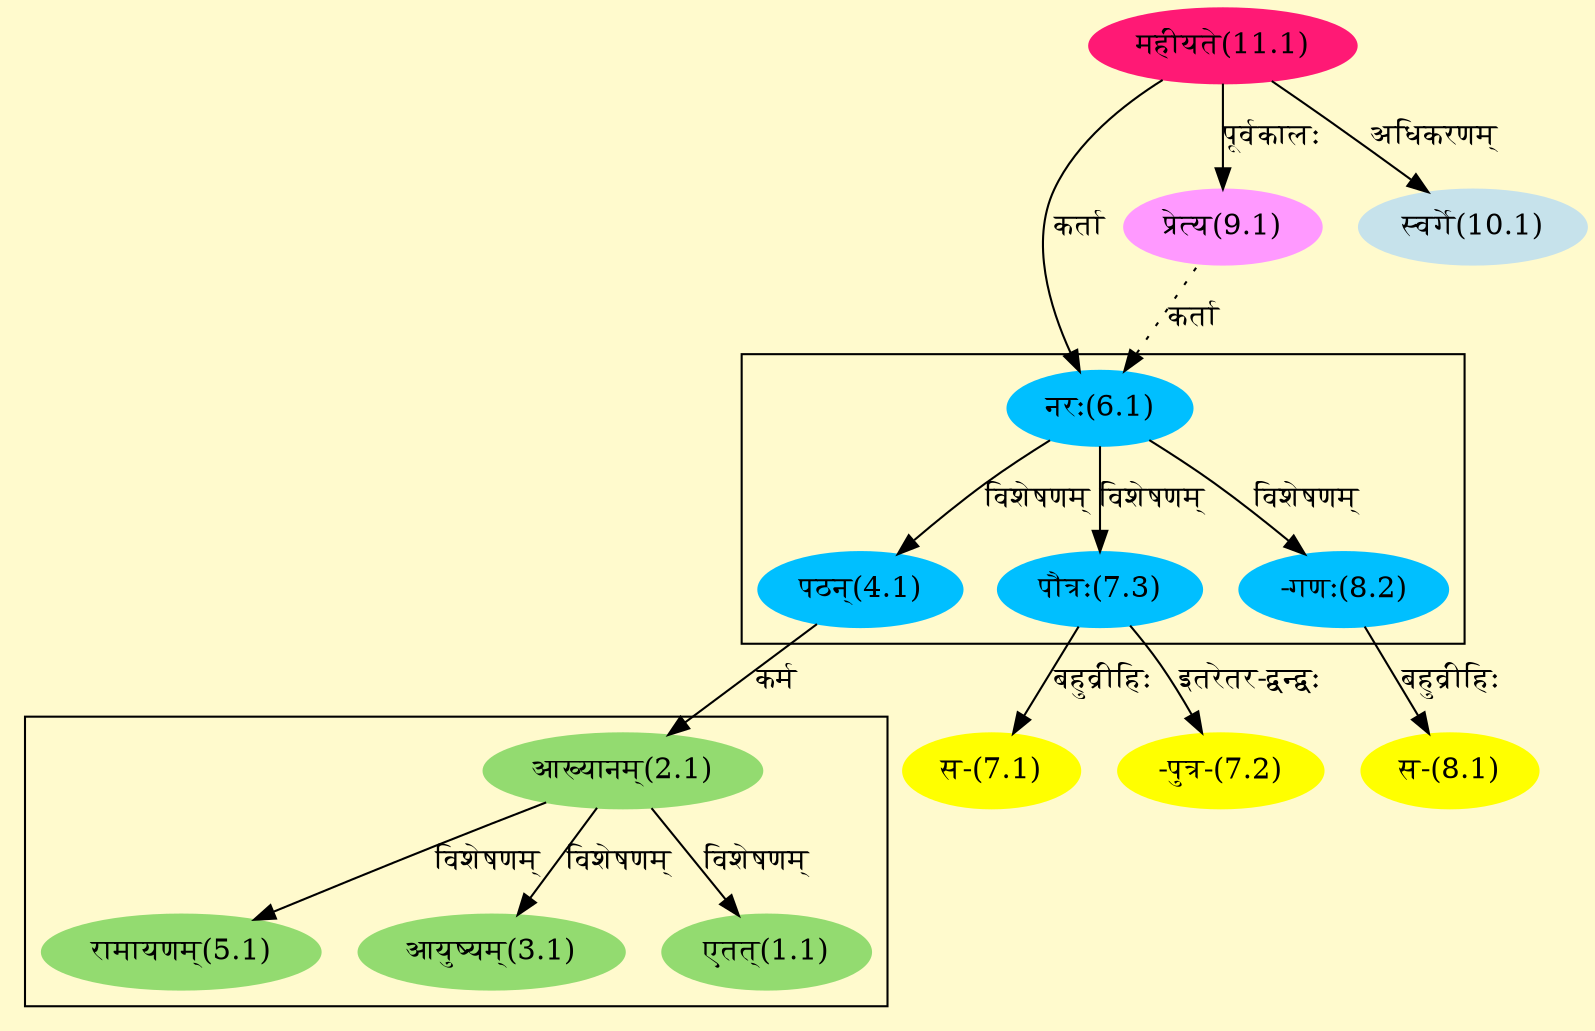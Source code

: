 digraph G{
rankdir=BT;
 compound=true;
 bgcolor="lemonchiffon1";

subgraph cluster_1{
Node1_1 [style=filled, color="#93DB70" label = "एतत्(1.1)"]
Node2_1 [style=filled, color="#93DB70" label = "आख्यानम्(2.1)"]
Node3_1 [style=filled, color="#93DB70" label = "आयुष्यम्(3.1)"]
Node5_1 [style=filled, color="#93DB70" label = "रामायणम्(5.1)"]

}

subgraph cluster_2{
Node4_1 [style=filled, color="#00BFFF" label = "पठन्(4.1)"]
Node6_1 [style=filled, color="#00BFFF" label = "नरः(6.1)"]
Node7_3 [style=filled, color="#00BFFF" label = "पौत्रः(7.3)"]
Node8_2 [style=filled, color="#00BFFF" label = "-गणः(8.2)"]

}
Node2_1 [style=filled, color="#93DB70" label = "आख्यानम्(2.1)"]
Node4_1 [style=filled, color="#00BFFF" label = "पठन्(4.1)"]
Node6_1 [style=filled, color="#00BFFF" label = "नरः(6.1)"]
Node11_1 [style=filled, color="#FF1975" label = "महीयते(11.1)"]
Node9_1 [style=filled, color="#FF99FF" label = "प्रेत्य(9.1)"]
Node7_1 [style=filled, color="#FFFF00" label = "स-(7.1)"]
Node7_3 [style=filled, color="#00BFFF" label = "पौत्रः(7.3)"]
Node7_2 [style=filled, color="#FFFF00" label = "-पुत्र-(7.2)"]
Node8_1 [style=filled, color="#FFFF00" label = "स-(8.1)"]
Node8_2 [style=filled, color="#00BFFF" label = "-गणः(8.2)"]
Node10_1 [style=filled, color="#C6E2EB" label = "स्वर्गे(10.1)"]
/* Start of Relations section */

Node1_1 -> Node2_1 [  label="विशेषणम्"  dir="back" ]
Node2_1 -> Node4_1 [  label="कर्म"  dir="back" ]
Node3_1 -> Node2_1 [  label="विशेषणम्"  dir="back" ]
Node4_1 -> Node6_1 [  label="विशेषणम्"  dir="back" ]
Node5_1 -> Node2_1 [  label="विशेषणम्"  dir="back" ]
Node6_1 -> Node11_1 [  label="कर्ता"  dir="back" ]
Node6_1 -> Node9_1 [ style=dotted label="कर्ता"  dir="back" ]
Node7_1 -> Node7_3 [  label="बहुव्रीहिः"  dir="back" ]
Node7_2 -> Node7_3 [  label="इतरेतर-द्वन्द्वः"  dir="back" ]
Node7_3 -> Node6_1 [  label="विशेषणम्"  dir="back" ]
Node8_1 -> Node8_2 [  label="बहुव्रीहिः"  dir="back" ]
Node8_2 -> Node6_1 [  label="विशेषणम्"  dir="back" ]
Node9_1 -> Node11_1 [  label="पूर्वकालः"  dir="back" ]
Node10_1 -> Node11_1 [  label="अधिकरणम्"  dir="back" ]
}
